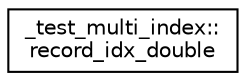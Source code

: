 digraph "Graphical Class Hierarchy"
{
  edge [fontname="Helvetica",fontsize="10",labelfontname="Helvetica",labelfontsize="10"];
  node [fontname="Helvetica",fontsize="10",shape=record];
  rankdir="LR";
  Node0 [label="_test_multi_index::\lrecord_idx_double",height=0.2,width=0.4,color="black", fillcolor="white", style="filled",URL="$struct__test__multi__index_1_1record__idx__double.html"];
}
